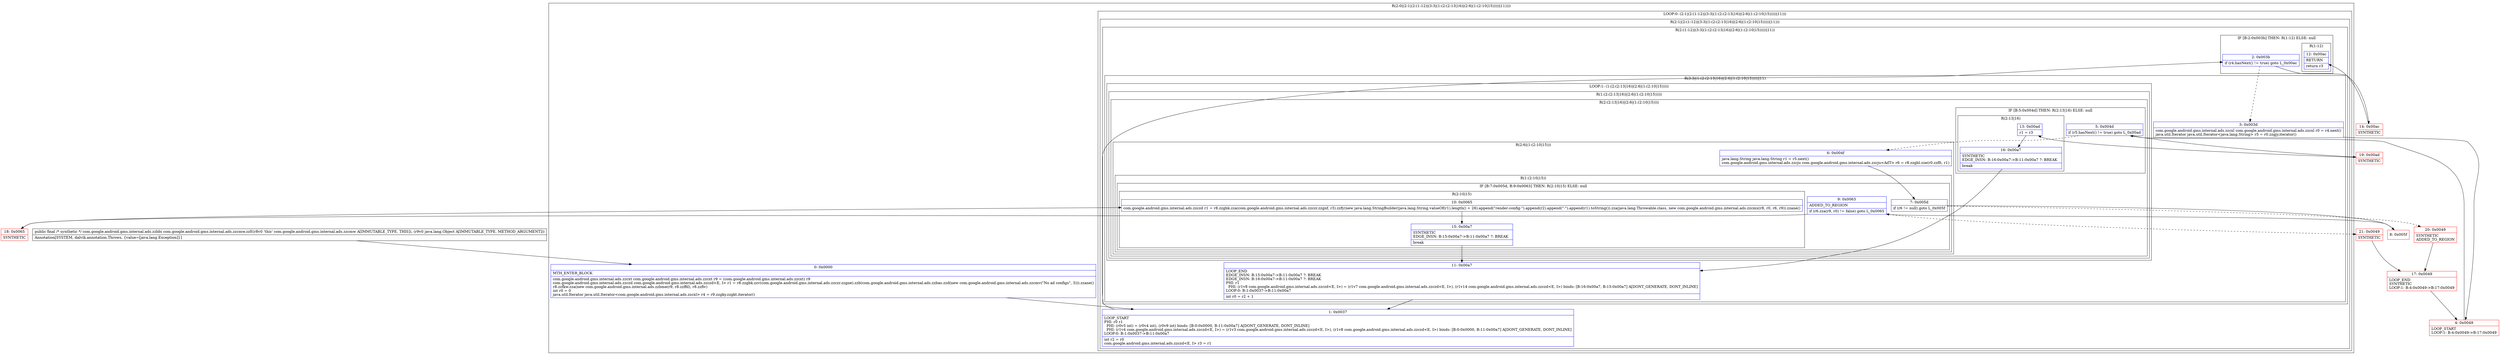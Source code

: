 digraph "CFG forcom.google.android.gms.internal.ads.zzcmw.zzf(Ljava\/lang\/Object;)Lcom\/google\/android\/gms\/internal\/ads\/zzbbi;" {
subgraph cluster_Region_1700882209 {
label = "R(2:0|(2:1|(2:(1:12)|(3:3|(1:(2:(2:13|16)|(2:6|(1:(2:10|15)))))|11))))";
node [shape=record,color=blue];
Node_0 [shape=record,label="{0\:\ 0x0000|MTH_ENTER_BLOCK\l|com.google.android.gms.internal.ads.zzcxt com.google.android.gms.internal.ads.zzcxt r9 = (com.google.android.gms.internal.ads.zzcxt) r9\lcom.google.android.gms.internal.ads.zzczd com.google.android.gms.internal.ads.zzczd\<E, I\> r1 = r8.zzgbk.zzv(com.google.android.gms.internal.ads.zzczr.zzgne).zzb(com.google.android.gms.internal.ads.zzbas.zzd(new com.google.android.gms.internal.ads.zzcmv(\"No ad configs\", 3))).zzane()\lr8.zzfkw.zza(new com.google.android.gms.internal.ads.zzbme(r9, r8.zzffd), r8.zzfiv)\lint r0 = 0\ljava.util.Iterator java.util.Iterator\<com.google.android.gms.internal.ads.zzcxl\> r4 = r9.zzgky.zzgkt.iterator()\l}"];
subgraph cluster_LoopRegion_914957813 {
label = "LOOP:0: (2:1|(2:(1:12)|(3:3|(1:(2:(2:13|16)|(2:6|(1:(2:10|15)))))|11)))";
node [shape=record,color=blue];
subgraph cluster_Region_184844316 {
label = "R(2:1|(2:(1:12)|(3:3|(1:(2:(2:13|16)|(2:6|(1:(2:10|15)))))|11)))";
node [shape=record,color=blue];
Node_1 [shape=record,label="{1\:\ 0x0037|LOOP_START\lPHI: r0 r1 \l  PHI: (r0v5 int) = (r0v4 int), (r0v9 int) binds: [B:0:0x0000, B:11:0x00a7] A[DONT_GENERATE, DONT_INLINE]\l  PHI: (r1v4 com.google.android.gms.internal.ads.zzczd\<E, I\>) = (r1v3 com.google.android.gms.internal.ads.zzczd\<E, I\>), (r1v8 com.google.android.gms.internal.ads.zzczd\<E, I\>) binds: [B:0:0x0000, B:11:0x00a7] A[DONT_GENERATE, DONT_INLINE]\lLOOP:0: B:1:0x0037\-\>B:11:0x00a7\l|int r2 = r0\lcom.google.android.gms.internal.ads.zzczd\<E, I\> r3 = r1\l}"];
subgraph cluster_Region_2001577328 {
label = "R(2:(1:12)|(3:3|(1:(2:(2:13|16)|(2:6|(1:(2:10|15)))))|11))";
node [shape=record,color=blue];
subgraph cluster_IfRegion_1023170585 {
label = "IF [B:2:0x003b] THEN: R(1:12) ELSE: null";
node [shape=record,color=blue];
Node_2 [shape=record,label="{2\:\ 0x003b|if (r4.hasNext() != true) goto L_0x00ac\l}"];
subgraph cluster_Region_1289824633 {
label = "R(1:12)";
node [shape=record,color=blue];
Node_12 [shape=record,label="{12\:\ 0x00ac|RETURN\l|return r3\l}"];
}
}
subgraph cluster_Region_1627639210 {
label = "R(3:3|(1:(2:(2:13|16)|(2:6|(1:(2:10|15)))))|11)";
node [shape=record,color=blue];
Node_3 [shape=record,label="{3\:\ 0x003d|com.google.android.gms.internal.ads.zzcxl com.google.android.gms.internal.ads.zzcxl r0 = r4.next()\ljava.util.Iterator java.util.Iterator\<java.lang.String\> r5 = r0.zzgjy.iterator()\l}"];
subgraph cluster_LoopRegion_2111346800 {
label = "LOOP:1: (1:(2:(2:13|16)|(2:6|(1:(2:10|15)))))";
node [shape=record,color=blue];
subgraph cluster_Region_1216577094 {
label = "R(1:(2:(2:13|16)|(2:6|(1:(2:10|15)))))";
node [shape=record,color=blue];
subgraph cluster_Region_937053230 {
label = "R(2:(2:13|16)|(2:6|(1:(2:10|15))))";
node [shape=record,color=blue];
subgraph cluster_IfRegion_475769799 {
label = "IF [B:5:0x004d] THEN: R(2:13|16) ELSE: null";
node [shape=record,color=blue];
Node_5 [shape=record,label="{5\:\ 0x004d|if (r5.hasNext() != true) goto L_0x00ad\l}"];
subgraph cluster_Region_1697819636 {
label = "R(2:13|16)";
node [shape=record,color=blue];
Node_13 [shape=record,label="{13\:\ 0x00ad|r1 = r3\l}"];
Node_16 [shape=record,label="{16\:\ 0x00a7|SYNTHETIC\lEDGE_INSN: B:16:0x00a7\-\>B:11:0x00a7 ?: BREAK  \l|break\l}"];
}
}
subgraph cluster_Region_1665815705 {
label = "R(2:6|(1:(2:10|15)))";
node [shape=record,color=blue];
Node_6 [shape=record,label="{6\:\ 0x004f|java.lang.String java.lang.String r1 = r5.next()\lcom.google.android.gms.internal.ads.zzcju com.google.android.gms.internal.ads.zzcju\<AdT\> r6 = r8.zzgbl.zze(r0.zzflt, r1)\l}"];
subgraph cluster_Region_765856128 {
label = "R(1:(2:10|15))";
node [shape=record,color=blue];
subgraph cluster_IfRegion_1587972455 {
label = "IF [B:7:0x005d, B:9:0x0063] THEN: R(2:10|15) ELSE: null";
node [shape=record,color=blue];
Node_7 [shape=record,label="{7\:\ 0x005d|if (r6 != null) goto L_0x005f\l}"];
Node_9 [shape=record,label="{9\:\ 0x0063|ADDED_TO_REGION\l|if (r6.zza(r9, r0) != false) goto L_0x0065\l}"];
subgraph cluster_Region_50068264 {
label = "R(2:10|15)";
node [shape=record,color=blue];
Node_10 [shape=record,label="{10\:\ 0x0065|com.google.android.gms.internal.ads.zzczd r1 = r8.zzgbk.zza(com.google.android.gms.internal.ads.zzczr.zzgnf, r3).zzfy(new java.lang.StringBuilder(java.lang.String.valueOf(r1).length() + 26).append(\"render\-config\-\").append(r2).append(\"\-\").append(r1).toString()).zza(java.lang.Throwable.class, new com.google.android.gms.internal.ads.zzcmx(r8, r0, r6, r9)).zzane()\l}"];
Node_15 [shape=record,label="{15\:\ 0x00a7|SYNTHETIC\lEDGE_INSN: B:15:0x00a7\-\>B:11:0x00a7 ?: BREAK  \l|break\l}"];
}
}
}
}
}
}
}
Node_11 [shape=record,label="{11\:\ 0x00a7|LOOP_END\lEDGE_INSN: B:15:0x00a7\-\>B:11:0x00a7 ?: BREAK  \lEDGE_INSN: B:16:0x00a7\-\>B:11:0x00a7 ?: BREAK  \lPHI: r1 \l  PHI: (r1v8 com.google.android.gms.internal.ads.zzczd\<E, I\>) = (r1v7 com.google.android.gms.internal.ads.zzczd\<E, I\>), (r1v14 com.google.android.gms.internal.ads.zzczd\<E, I\>) binds: [B:16:0x00a7, B:15:0x00a7] A[DONT_GENERATE, DONT_INLINE]\lLOOP:0: B:1:0x0037\-\>B:11:0x00a7\l|int r0 = r2 + 1\l}"];
}
}
}
}
}
Node_4 [shape=record,color=red,label="{4\:\ 0x0049|LOOP_START\lLOOP:1: B:4:0x0049\-\>B:17:0x0049\l}"];
Node_8 [shape=record,color=red,label="{8\:\ 0x005f}"];
Node_14 [shape=record,color=red,label="{14\:\ 0x00ac|SYNTHETIC\l}"];
Node_17 [shape=record,color=red,label="{17\:\ 0x0049|LOOP_END\lSYNTHETIC\lLOOP:1: B:4:0x0049\-\>B:17:0x0049\l}"];
Node_18 [shape=record,color=red,label="{18\:\ 0x0065|SYNTHETIC\l}"];
Node_19 [shape=record,color=red,label="{19\:\ 0x00ad|SYNTHETIC\l}"];
Node_20 [shape=record,color=red,label="{20\:\ 0x0049|SYNTHETIC\lADDED_TO_REGION\l}"];
Node_21 [shape=record,color=red,label="{21\:\ 0x0049|SYNTHETIC\l}"];
MethodNode[shape=record,label="{public final \/* synthetic *\/ com.google.android.gms.internal.ads.zzbbi com.google.android.gms.internal.ads.zzcmw.zzf((r8v0 'this' com.google.android.gms.internal.ads.zzcmw A[IMMUTABLE_TYPE, THIS]), (r9v0 java.lang.Object A[IMMUTABLE_TYPE, METHOD_ARGUMENT]))  | Annotation[SYSTEM, dalvik.annotation.Throws, \{value=[java.lang.Exception]\}]\l}"];
MethodNode -> Node_0;
Node_0 -> Node_1;
Node_1 -> Node_2;
Node_2 -> Node_3[style=dashed];
Node_2 -> Node_14;
Node_3 -> Node_4;
Node_5 -> Node_6[style=dashed];
Node_5 -> Node_19;
Node_13 -> Node_16;
Node_16 -> Node_11;
Node_6 -> Node_7;
Node_7 -> Node_8;
Node_7 -> Node_20[style=dashed];
Node_9 -> Node_18;
Node_9 -> Node_21[style=dashed];
Node_10 -> Node_15;
Node_15 -> Node_11;
Node_11 -> Node_1;
Node_4 -> Node_5;
Node_8 -> Node_9;
Node_14 -> Node_12;
Node_17 -> Node_4;
Node_18 -> Node_10;
Node_19 -> Node_13;
Node_20 -> Node_17;
Node_21 -> Node_17;
}

